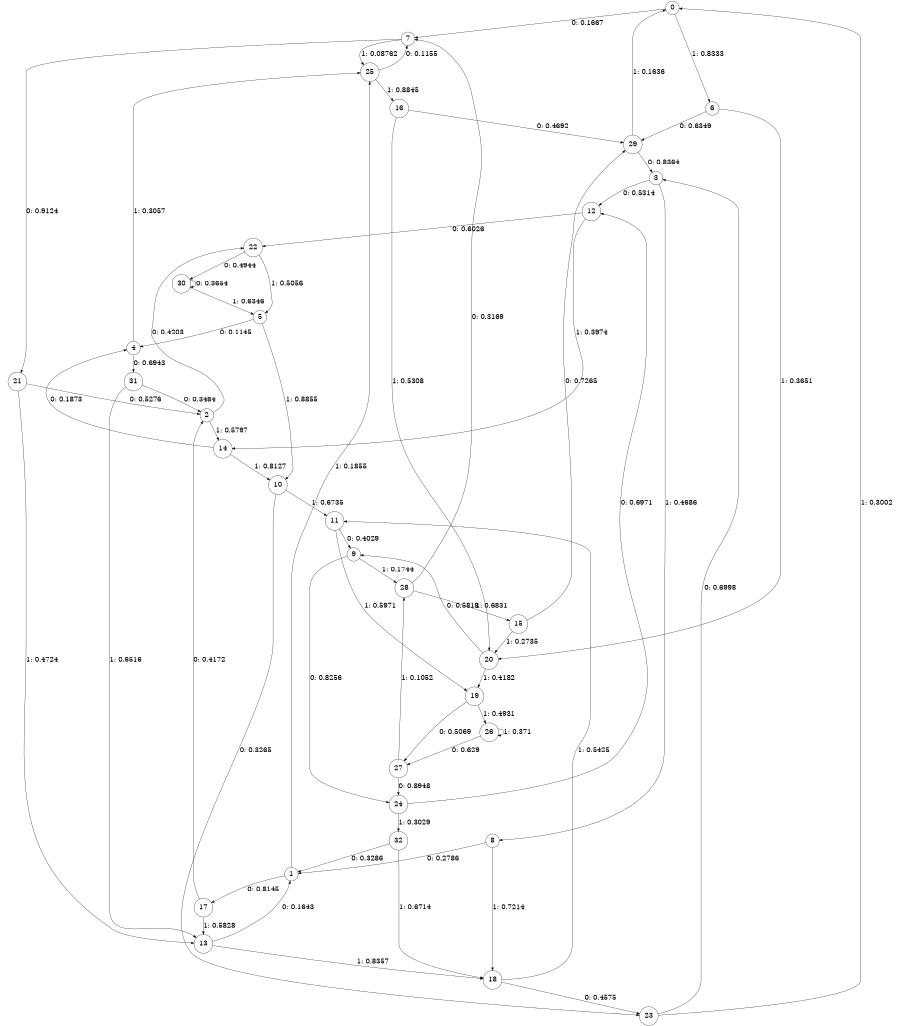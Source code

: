 digraph "ch21faceL6" {
size = "6,8.5";
ratio = "fill";
node [shape = circle];
node [fontsize = 24];
edge [fontsize = 24];
0 -> 7 [label = "0: 0.1667   "];
0 -> 6 [label = "1: 0.8333   "];
1 -> 17 [label = "0: 0.8145   "];
1 -> 25 [label = "1: 0.1855   "];
2 -> 22 [label = "0: 0.4203   "];
2 -> 14 [label = "1: 0.5797   "];
3 -> 12 [label = "0: 0.5314   "];
3 -> 8 [label = "1: 0.4686   "];
4 -> 31 [label = "0: 0.6943   "];
4 -> 25 [label = "1: 0.3057   "];
5 -> 4 [label = "0: 0.1145   "];
5 -> 10 [label = "1: 0.8855   "];
6 -> 29 [label = "0: 0.6349   "];
6 -> 20 [label = "1: 0.3651   "];
7 -> 21 [label = "0: 0.9124   "];
7 -> 25 [label = "1: 0.08762  "];
8 -> 1 [label = "0: 0.2786   "];
8 -> 18 [label = "1: 0.7214   "];
9 -> 24 [label = "0: 0.8256   "];
9 -> 28 [label = "1: 0.1744   "];
10 -> 23 [label = "0: 0.3265   "];
10 -> 11 [label = "1: 0.6735   "];
11 -> 9 [label = "0: 0.4029   "];
11 -> 19 [label = "1: 0.5971   "];
12 -> 22 [label = "0: 0.6026   "];
12 -> 14 [label = "1: 0.3974   "];
13 -> 1 [label = "0: 0.1643   "];
13 -> 18 [label = "1: 0.8357   "];
14 -> 4 [label = "0: 0.1873   "];
14 -> 10 [label = "1: 0.8127   "];
15 -> 29 [label = "0: 0.7265   "];
15 -> 20 [label = "1: 0.2735   "];
16 -> 29 [label = "0: 0.4692   "];
16 -> 20 [label = "1: 0.5308   "];
17 -> 2 [label = "0: 0.4172   "];
17 -> 13 [label = "1: 0.5828   "];
18 -> 23 [label = "0: 0.4575   "];
18 -> 11 [label = "1: 0.5425   "];
19 -> 27 [label = "0: 0.5069   "];
19 -> 26 [label = "1: 0.4931   "];
20 -> 9 [label = "0: 0.5818   "];
20 -> 19 [label = "1: 0.4182   "];
21 -> 2 [label = "0: 0.5276   "];
21 -> 13 [label = "1: 0.4724   "];
22 -> 30 [label = "0: 0.4944   "];
22 -> 5 [label = "1: 0.5056   "];
23 -> 3 [label = "0: 0.6998   "];
23 -> 0 [label = "1: 0.3002   "];
24 -> 12 [label = "0: 0.6971   "];
24 -> 32 [label = "1: 0.3029   "];
25 -> 7 [label = "0: 0.1155   "];
25 -> 16 [label = "1: 0.8845   "];
26 -> 27 [label = "0: 0.629    "];
26 -> 26 [label = "1: 0.371    "];
27 -> 24 [label = "0: 0.8948   "];
27 -> 28 [label = "1: 0.1052   "];
28 -> 7 [label = "0: 0.3169   "];
28 -> 15 [label = "1: 0.6831   "];
29 -> 3 [label = "0: 0.8364   "];
29 -> 0 [label = "1: 0.1636   "];
30 -> 30 [label = "0: 0.3654   "];
30 -> 5 [label = "1: 0.6346   "];
31 -> 2 [label = "0: 0.3484   "];
31 -> 13 [label = "1: 0.6516   "];
32 -> 1 [label = "0: 0.3286   "];
32 -> 18 [label = "1: 0.6714   "];
}